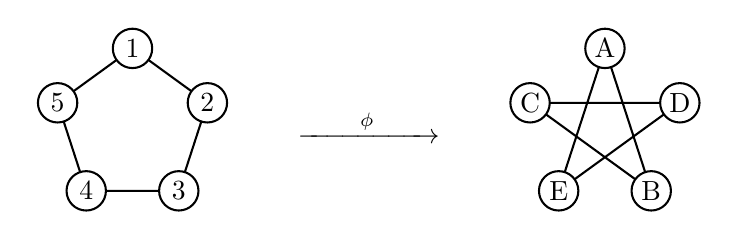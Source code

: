 \tikzset{every picture/.style={line width=0.75pt}} %set default line width to 0.75pt        

\begin{tikzpicture}[x=1cm,y=1cm,yscale=1,xscale=1]

\coordinate (a) at ({sin(0)},{cos(0)});
\coordinate (b) at ({sin(72)},{cos(72)});
\coordinate (c) at ({sin(144)},{cos(144)});
\coordinate (d) at ({sin(-144)},{cos(-144)});
\coordinate (e) at ({sin(-72)},{cos(-72)});

\draw (a) -- (b) -- (c) -- (d) -- (e) -- (a) ;

\draw[fill = white] (a) circle [radius = 0.25 cm];
\draw[fill = white] (b) circle [radius = 0.25 cm];
\draw[fill = white] (c) circle [radius = 0.25 cm];
\draw[fill = white] (d) circle [radius = 0.25 cm];
\draw[fill = white] (e) circle [radius = 0.25 cm];

\node at ({sin(0)},{cos(0)}){1};
\node at ({sin(72)},{cos(72)}){2};
\node at ({sin(144)},{cos(144)}){3};
\node at ({sin(-144)},{cos(-144)}){4};
\node at ({sin(-72)},{cos(-72)}){5};

\node (arrow) at (3,0) {$\xrightarrow{\quad \quad \phi \quad \quad }$} ;


\coordinate (A) at ({6+sin(0)},{cos(0)});
\coordinate (D) at ({6+sin(72)},{cos(72)});
\coordinate (B) at ({6+sin(144)},{cos(144)});
\coordinate (E) at ({6+sin(-144)},{cos(-144)});
\coordinate (C) at ({6+sin(-72)},{cos(-72)});

\draw (A) -- (B) -- (C) -- (D) -- (E) -- (A) ;

\draw[fill = white] (A) circle [radius = 0.25 cm];
\draw[fill = white] (B) circle [radius = 0.25 cm];
\draw[fill = white] (C) circle [radius = 0.25 cm];
\draw[fill = white] (D) circle [radius = 0.25 cm];
\draw[fill = white] (E) circle [radius = 0.25 cm];

\node at (A){A};
\node at (B){B};
\node at (C){C};
\node at (D){D};
\node at (E){E};

\end{tikzpicture}
